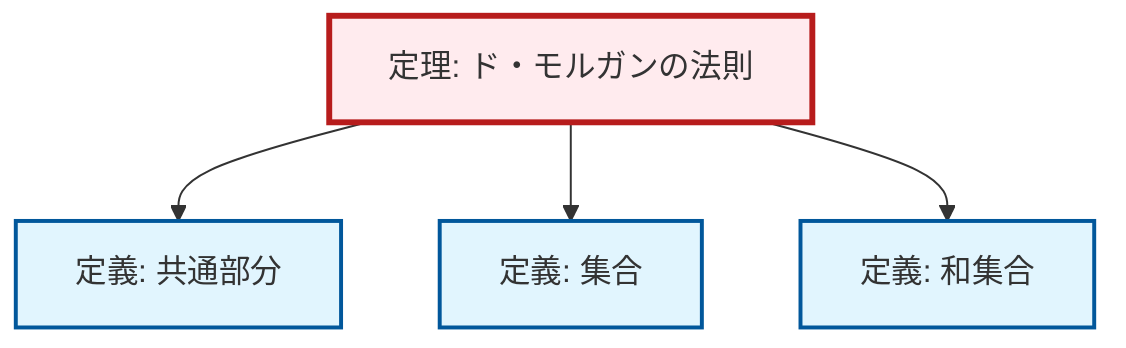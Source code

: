 graph TD
    classDef definition fill:#e1f5fe,stroke:#01579b,stroke-width:2px
    classDef theorem fill:#f3e5f5,stroke:#4a148c,stroke-width:2px
    classDef axiom fill:#fff3e0,stroke:#e65100,stroke-width:2px
    classDef example fill:#e8f5e9,stroke:#1b5e20,stroke-width:2px
    classDef current fill:#ffebee,stroke:#b71c1c,stroke-width:3px
    def-set["定義: 集合"]:::definition
    def-intersection["定義: 共通部分"]:::definition
    thm-de-morgan["定理: ド・モルガンの法則"]:::theorem
    def-union["定義: 和集合"]:::definition
    thm-de-morgan --> def-intersection
    thm-de-morgan --> def-set
    thm-de-morgan --> def-union
    class thm-de-morgan current